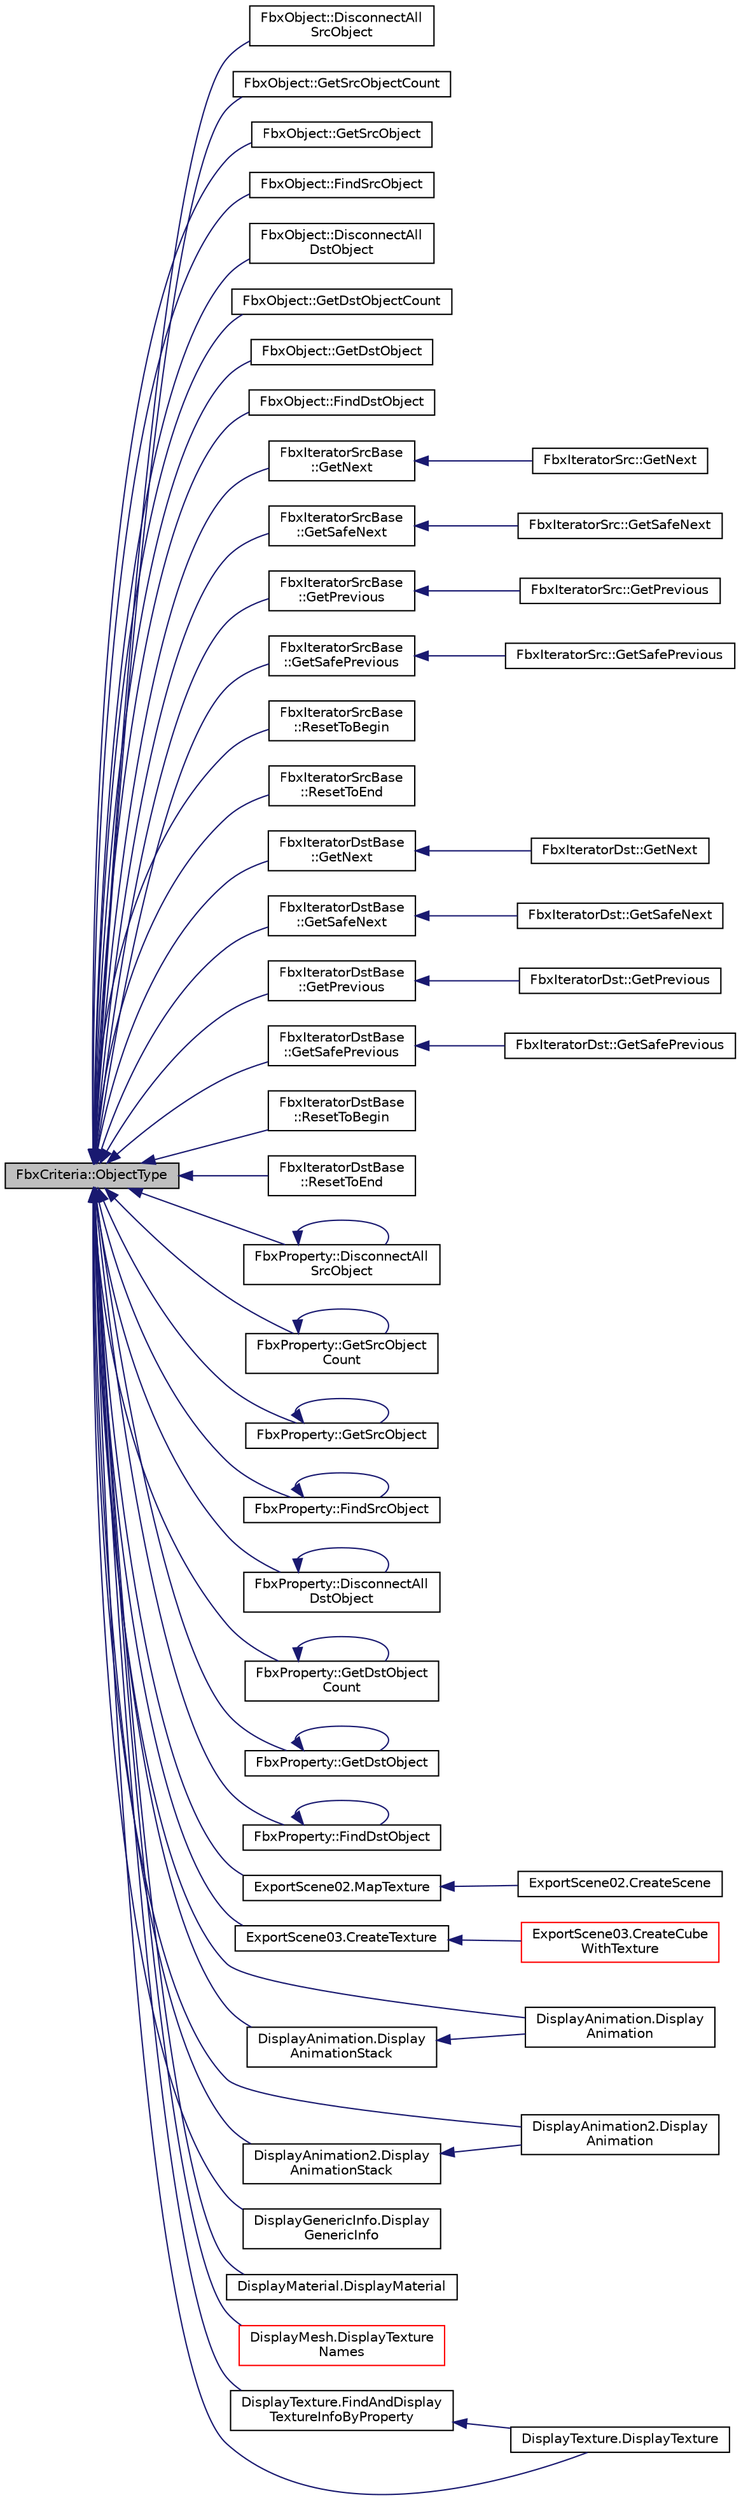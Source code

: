 digraph "FbxCriteria::ObjectType"
{
  edge [fontname="Helvetica",fontsize="10",labelfontname="Helvetica",labelfontsize="10"];
  node [fontname="Helvetica",fontsize="10",shape=record];
  rankdir="LR";
  Node14 [label="FbxCriteria::ObjectType",height=0.2,width=0.4,color="black", fillcolor="grey75", style="filled", fontcolor="black"];
  Node14 -> Node15 [dir="back",color="midnightblue",fontsize="10",style="solid",fontname="Helvetica"];
  Node15 [label="FbxObject::DisconnectAll\lSrcObject",height=0.2,width=0.4,color="black", fillcolor="white", style="filled",URL="$class_fbx_object.html#a17f59548a86067094c17501801e7aa46"];
  Node14 -> Node16 [dir="back",color="midnightblue",fontsize="10",style="solid",fontname="Helvetica"];
  Node16 [label="FbxObject::GetSrcObjectCount",height=0.2,width=0.4,color="black", fillcolor="white", style="filled",URL="$class_fbx_object.html#a9da9f905564dc108d1363049eb032fa8"];
  Node14 -> Node17 [dir="back",color="midnightblue",fontsize="10",style="solid",fontname="Helvetica"];
  Node17 [label="FbxObject::GetSrcObject",height=0.2,width=0.4,color="black", fillcolor="white", style="filled",URL="$class_fbx_object.html#a82874616164464f8b68c6ceeb78a45db"];
  Node14 -> Node18 [dir="back",color="midnightblue",fontsize="10",style="solid",fontname="Helvetica"];
  Node18 [label="FbxObject::FindSrcObject",height=0.2,width=0.4,color="black", fillcolor="white", style="filled",URL="$class_fbx_object.html#a547e52c46c5018dbc0118ffbb67da596"];
  Node14 -> Node19 [dir="back",color="midnightblue",fontsize="10",style="solid",fontname="Helvetica"];
  Node19 [label="FbxObject::DisconnectAll\lDstObject",height=0.2,width=0.4,color="black", fillcolor="white", style="filled",URL="$class_fbx_object.html#aa3aab1135cdd8e63c3255e17f926d950"];
  Node14 -> Node20 [dir="back",color="midnightblue",fontsize="10",style="solid",fontname="Helvetica"];
  Node20 [label="FbxObject::GetDstObjectCount",height=0.2,width=0.4,color="black", fillcolor="white", style="filled",URL="$class_fbx_object.html#a1a642124ddabd14884fc0c85793a5c6d"];
  Node14 -> Node21 [dir="back",color="midnightblue",fontsize="10",style="solid",fontname="Helvetica"];
  Node21 [label="FbxObject::GetDstObject",height=0.2,width=0.4,color="black", fillcolor="white", style="filled",URL="$class_fbx_object.html#a07c0fb98b3aba9a646f5bbf849c0e6da"];
  Node14 -> Node22 [dir="back",color="midnightblue",fontsize="10",style="solid",fontname="Helvetica"];
  Node22 [label="FbxObject::FindDstObject",height=0.2,width=0.4,color="black", fillcolor="white", style="filled",URL="$class_fbx_object.html#a4a768949e619922b90d4a87ae3800cf5"];
  Node14 -> Node23 [dir="back",color="midnightblue",fontsize="10",style="solid",fontname="Helvetica"];
  Node23 [label="FbxIteratorSrcBase\l::GetNext",height=0.2,width=0.4,color="black", fillcolor="white", style="filled",URL="$class_fbx_iterator_src_base.html#a640019fa81262dd57ac07bba9efc47e6"];
  Node23 -> Node24 [dir="back",color="midnightblue",fontsize="10",style="solid",fontname="Helvetica"];
  Node24 [label="FbxIteratorSrc::GetNext",height=0.2,width=0.4,color="black", fillcolor="white", style="filled",URL="$class_fbx_iterator_src.html#a04efb028369a31d5a822c3b2a7e23b16"];
  Node14 -> Node25 [dir="back",color="midnightblue",fontsize="10",style="solid",fontname="Helvetica"];
  Node25 [label="FbxIteratorSrcBase\l::GetSafeNext",height=0.2,width=0.4,color="black", fillcolor="white", style="filled",URL="$class_fbx_iterator_src_base.html#ad0bb49ec584418f0325bc4f05a21ed04"];
  Node25 -> Node26 [dir="back",color="midnightblue",fontsize="10",style="solid",fontname="Helvetica"];
  Node26 [label="FbxIteratorSrc::GetSafeNext",height=0.2,width=0.4,color="black", fillcolor="white", style="filled",URL="$class_fbx_iterator_src.html#a530db83b2a4c20190bcdc7b7a9af2811"];
  Node14 -> Node27 [dir="back",color="midnightblue",fontsize="10",style="solid",fontname="Helvetica"];
  Node27 [label="FbxIteratorSrcBase\l::GetPrevious",height=0.2,width=0.4,color="black", fillcolor="white", style="filled",URL="$class_fbx_iterator_src_base.html#a953061817a99a4440f964ae584dcb0b5"];
  Node27 -> Node28 [dir="back",color="midnightblue",fontsize="10",style="solid",fontname="Helvetica"];
  Node28 [label="FbxIteratorSrc::GetPrevious",height=0.2,width=0.4,color="black", fillcolor="white", style="filled",URL="$class_fbx_iterator_src.html#a8b7703e63be49c3210f5a71946437027"];
  Node14 -> Node29 [dir="back",color="midnightblue",fontsize="10",style="solid",fontname="Helvetica"];
  Node29 [label="FbxIteratorSrcBase\l::GetSafePrevious",height=0.2,width=0.4,color="black", fillcolor="white", style="filled",URL="$class_fbx_iterator_src_base.html#a9ddd3ce318c6db15ec02ede17541f9ef"];
  Node29 -> Node30 [dir="back",color="midnightblue",fontsize="10",style="solid",fontname="Helvetica"];
  Node30 [label="FbxIteratorSrc::GetSafePrevious",height=0.2,width=0.4,color="black", fillcolor="white", style="filled",URL="$class_fbx_iterator_src.html#adc197165ab59e507a6aa84283c0a821b"];
  Node14 -> Node31 [dir="back",color="midnightblue",fontsize="10",style="solid",fontname="Helvetica"];
  Node31 [label="FbxIteratorSrcBase\l::ResetToBegin",height=0.2,width=0.4,color="black", fillcolor="white", style="filled",URL="$class_fbx_iterator_src_base.html#af425474061cfa1a1ae0714dfedd6ddbb"];
  Node14 -> Node32 [dir="back",color="midnightblue",fontsize="10",style="solid",fontname="Helvetica"];
  Node32 [label="FbxIteratorSrcBase\l::ResetToEnd",height=0.2,width=0.4,color="black", fillcolor="white", style="filled",URL="$class_fbx_iterator_src_base.html#a9d56b32e28d26a8eb96cfa0ebbf8ed06"];
  Node14 -> Node33 [dir="back",color="midnightblue",fontsize="10",style="solid",fontname="Helvetica"];
  Node33 [label="FbxIteratorDstBase\l::GetNext",height=0.2,width=0.4,color="black", fillcolor="white", style="filled",URL="$class_fbx_iterator_dst_base.html#ae7b2570f972d09f8e12b2dc22033c90e"];
  Node33 -> Node34 [dir="back",color="midnightblue",fontsize="10",style="solid",fontname="Helvetica"];
  Node34 [label="FbxIteratorDst::GetNext",height=0.2,width=0.4,color="black", fillcolor="white", style="filled",URL="$class_fbx_iterator_dst.html#a576a29d2fed0e256026665daeae3eb03"];
  Node14 -> Node35 [dir="back",color="midnightblue",fontsize="10",style="solid",fontname="Helvetica"];
  Node35 [label="FbxIteratorDstBase\l::GetSafeNext",height=0.2,width=0.4,color="black", fillcolor="white", style="filled",URL="$class_fbx_iterator_dst_base.html#a2107573dd3869f094ca35931ffc4b790"];
  Node35 -> Node36 [dir="back",color="midnightblue",fontsize="10",style="solid",fontname="Helvetica"];
  Node36 [label="FbxIteratorDst::GetSafeNext",height=0.2,width=0.4,color="black", fillcolor="white", style="filled",URL="$class_fbx_iterator_dst.html#a0db8152df8a6c4be6b35e66b6d666b24"];
  Node14 -> Node37 [dir="back",color="midnightblue",fontsize="10",style="solid",fontname="Helvetica"];
  Node37 [label="FbxIteratorDstBase\l::GetPrevious",height=0.2,width=0.4,color="black", fillcolor="white", style="filled",URL="$class_fbx_iterator_dst_base.html#aa722d332048283c09ba3e690bfe52e14"];
  Node37 -> Node38 [dir="back",color="midnightblue",fontsize="10",style="solid",fontname="Helvetica"];
  Node38 [label="FbxIteratorDst::GetPrevious",height=0.2,width=0.4,color="black", fillcolor="white", style="filled",URL="$class_fbx_iterator_dst.html#a6548b31d47373fcebc51541b190d133c"];
  Node14 -> Node39 [dir="back",color="midnightblue",fontsize="10",style="solid",fontname="Helvetica"];
  Node39 [label="FbxIteratorDstBase\l::GetSafePrevious",height=0.2,width=0.4,color="black", fillcolor="white", style="filled",URL="$class_fbx_iterator_dst_base.html#af5526eefa90ef43e1a0daff1b8e8e3d3"];
  Node39 -> Node40 [dir="back",color="midnightblue",fontsize="10",style="solid",fontname="Helvetica"];
  Node40 [label="FbxIteratorDst::GetSafePrevious",height=0.2,width=0.4,color="black", fillcolor="white", style="filled",URL="$class_fbx_iterator_dst.html#a8ccdc9811e9315aa7d5d30ff595615ef"];
  Node14 -> Node41 [dir="back",color="midnightblue",fontsize="10",style="solid",fontname="Helvetica"];
  Node41 [label="FbxIteratorDstBase\l::ResetToBegin",height=0.2,width=0.4,color="black", fillcolor="white", style="filled",URL="$class_fbx_iterator_dst_base.html#aa732906f31b3b79c5380186d02cb7159"];
  Node14 -> Node42 [dir="back",color="midnightblue",fontsize="10",style="solid",fontname="Helvetica"];
  Node42 [label="FbxIteratorDstBase\l::ResetToEnd",height=0.2,width=0.4,color="black", fillcolor="white", style="filled",URL="$class_fbx_iterator_dst_base.html#ab742852e3955c14f6299f6104120c2d2"];
  Node14 -> Node43 [dir="back",color="midnightblue",fontsize="10",style="solid",fontname="Helvetica"];
  Node43 [label="FbxProperty::DisconnectAll\lSrcObject",height=0.2,width=0.4,color="black", fillcolor="white", style="filled",URL="$class_fbx_property.html#a70f1adf2711c5bd6f3d7c1f6f9c7ddf2"];
  Node43 -> Node43 [dir="back",color="midnightblue",fontsize="10",style="solid",fontname="Helvetica"];
  Node14 -> Node44 [dir="back",color="midnightblue",fontsize="10",style="solid",fontname="Helvetica"];
  Node44 [label="FbxProperty::GetSrcObject\lCount",height=0.2,width=0.4,color="black", fillcolor="white", style="filled",URL="$class_fbx_property.html#a876b4f2219a1ca16337f35b27a76eed4"];
  Node44 -> Node44 [dir="back",color="midnightblue",fontsize="10",style="solid",fontname="Helvetica"];
  Node14 -> Node45 [dir="back",color="midnightblue",fontsize="10",style="solid",fontname="Helvetica"];
  Node45 [label="FbxProperty::GetSrcObject",height=0.2,width=0.4,color="black", fillcolor="white", style="filled",URL="$class_fbx_property.html#a75fae8a9182ea51767ade157d614227a"];
  Node45 -> Node45 [dir="back",color="midnightblue",fontsize="10",style="solid",fontname="Helvetica"];
  Node14 -> Node46 [dir="back",color="midnightblue",fontsize="10",style="solid",fontname="Helvetica"];
  Node46 [label="FbxProperty::FindSrcObject",height=0.2,width=0.4,color="black", fillcolor="white", style="filled",URL="$class_fbx_property.html#ac7e7b3ac3ef1eb2a2c1178cf36047cbe"];
  Node46 -> Node46 [dir="back",color="midnightblue",fontsize="10",style="solid",fontname="Helvetica"];
  Node14 -> Node47 [dir="back",color="midnightblue",fontsize="10",style="solid",fontname="Helvetica"];
  Node47 [label="FbxProperty::DisconnectAll\lDstObject",height=0.2,width=0.4,color="black", fillcolor="white", style="filled",URL="$class_fbx_property.html#a9700052b15311bdbdb950fec91fe8ea8"];
  Node47 -> Node47 [dir="back",color="midnightblue",fontsize="10",style="solid",fontname="Helvetica"];
  Node14 -> Node48 [dir="back",color="midnightblue",fontsize="10",style="solid",fontname="Helvetica"];
  Node48 [label="FbxProperty::GetDstObject\lCount",height=0.2,width=0.4,color="black", fillcolor="white", style="filled",URL="$class_fbx_property.html#a99dd8bf0103c66a7a8bf3a5ea72e41bd"];
  Node48 -> Node48 [dir="back",color="midnightblue",fontsize="10",style="solid",fontname="Helvetica"];
  Node14 -> Node49 [dir="back",color="midnightblue",fontsize="10",style="solid",fontname="Helvetica"];
  Node49 [label="FbxProperty::GetDstObject",height=0.2,width=0.4,color="black", fillcolor="white", style="filled",URL="$class_fbx_property.html#a97b492c1eb439a481dbea8f494b82a2e"];
  Node49 -> Node49 [dir="back",color="midnightblue",fontsize="10",style="solid",fontname="Helvetica"];
  Node14 -> Node50 [dir="back",color="midnightblue",fontsize="10",style="solid",fontname="Helvetica"];
  Node50 [label="FbxProperty::FindDstObject",height=0.2,width=0.4,color="black", fillcolor="white", style="filled",URL="$class_fbx_property.html#ab4b1b4ad00991bfbd702d8ea2bde5ae7"];
  Node50 -> Node50 [dir="back",color="midnightblue",fontsize="10",style="solid",fontname="Helvetica"];
  Node14 -> Node51 [dir="back",color="midnightblue",fontsize="10",style="solid",fontname="Helvetica"];
  Node51 [label="ExportScene02.MapTexture",height=0.2,width=0.4,color="black", fillcolor="white", style="filled",URL="$namespace_export_scene02.html#abda1e709837c1815c794e3fae84ac3d9"];
  Node51 -> Node52 [dir="back",color="midnightblue",fontsize="10",style="solid",fontname="Helvetica"];
  Node52 [label="ExportScene02.CreateScene",height=0.2,width=0.4,color="black", fillcolor="white", style="filled",URL="$namespace_export_scene02.html#ab05e0f19c09bbd1997ef575f237d317e"];
  Node14 -> Node53 [dir="back",color="midnightblue",fontsize="10",style="solid",fontname="Helvetica"];
  Node53 [label="ExportScene03.CreateTexture",height=0.2,width=0.4,color="black", fillcolor="white", style="filled",URL="$namespace_export_scene03.html#a31fdba5cdc721d7ab9f9e8ed00c60a1a"];
  Node53 -> Node54 [dir="back",color="midnightblue",fontsize="10",style="solid",fontname="Helvetica"];
  Node54 [label="ExportScene03.CreateCube\lWithTexture",height=0.2,width=0.4,color="red", fillcolor="white", style="filled",URL="$namespace_export_scene03.html#a8739e28cfd3f0638e215a881d7704d11"];
  Node14 -> Node56 [dir="back",color="midnightblue",fontsize="10",style="solid",fontname="Helvetica"];
  Node56 [label="DisplayAnimation.Display\lAnimation",height=0.2,width=0.4,color="black", fillcolor="white", style="filled",URL="$namespace_display_animation.html#a880f245c5b956a6c385dd32a1fc0847b"];
  Node14 -> Node57 [dir="back",color="midnightblue",fontsize="10",style="solid",fontname="Helvetica"];
  Node57 [label="DisplayAnimation.Display\lAnimationStack",height=0.2,width=0.4,color="black", fillcolor="white", style="filled",URL="$namespace_display_animation.html#a560436e55d1f2d1f4aaff438e885a889"];
  Node57 -> Node56 [dir="back",color="midnightblue",fontsize="10",style="solid",fontname="Helvetica"];
  Node14 -> Node58 [dir="back",color="midnightblue",fontsize="10",style="solid",fontname="Helvetica"];
  Node58 [label="DisplayAnimation2.Display\lAnimation",height=0.2,width=0.4,color="black", fillcolor="white", style="filled",URL="$namespace_display_animation2.html#a040eda58238b1f63cd4229891c8b8753"];
  Node14 -> Node59 [dir="back",color="midnightblue",fontsize="10",style="solid",fontname="Helvetica"];
  Node59 [label="DisplayAnimation2.Display\lAnimationStack",height=0.2,width=0.4,color="black", fillcolor="white", style="filled",URL="$namespace_display_animation2.html#ad815732d177f54a16c36204ce2999fdd"];
  Node59 -> Node58 [dir="back",color="midnightblue",fontsize="10",style="solid",fontname="Helvetica"];
  Node14 -> Node60 [dir="back",color="midnightblue",fontsize="10",style="solid",fontname="Helvetica"];
  Node60 [label="DisplayGenericInfo.Display\lGenericInfo",height=0.2,width=0.4,color="black", fillcolor="white", style="filled",URL="$namespace_display_generic_info.html#a4b18a2c8214b64abe8747ef67948cecf"];
  Node14 -> Node61 [dir="back",color="midnightblue",fontsize="10",style="solid",fontname="Helvetica"];
  Node61 [label="DisplayMaterial.DisplayMaterial",height=0.2,width=0.4,color="black", fillcolor="white", style="filled",URL="$namespace_display_material.html#afd52930c7a7f86c1fb22b7816ddc28f7"];
  Node14 -> Node62 [dir="back",color="midnightblue",fontsize="10",style="solid",fontname="Helvetica"];
  Node62 [label="DisplayMesh.DisplayTexture\lNames",height=0.2,width=0.4,color="red", fillcolor="white", style="filled",URL="$namespace_display_mesh.html#a8bf1b1ac655964fda10b9e6cf1c53689"];
  Node14 -> Node66 [dir="back",color="midnightblue",fontsize="10",style="solid",fontname="Helvetica"];
  Node66 [label="DisplayTexture.FindAndDisplay\lTextureInfoByProperty",height=0.2,width=0.4,color="black", fillcolor="white", style="filled",URL="$namespace_display_texture.html#a14a510f441689b07a9c7582ca3f77b05"];
  Node66 -> Node67 [dir="back",color="midnightblue",fontsize="10",style="solid",fontname="Helvetica"];
  Node67 [label="DisplayTexture.DisplayTexture",height=0.2,width=0.4,color="black", fillcolor="white", style="filled",URL="$namespace_display_texture.html#a196d9378478944c20fc1a6b74f2ffb95"];
  Node14 -> Node67 [dir="back",color="midnightblue",fontsize="10",style="solid",fontname="Helvetica"];
}
